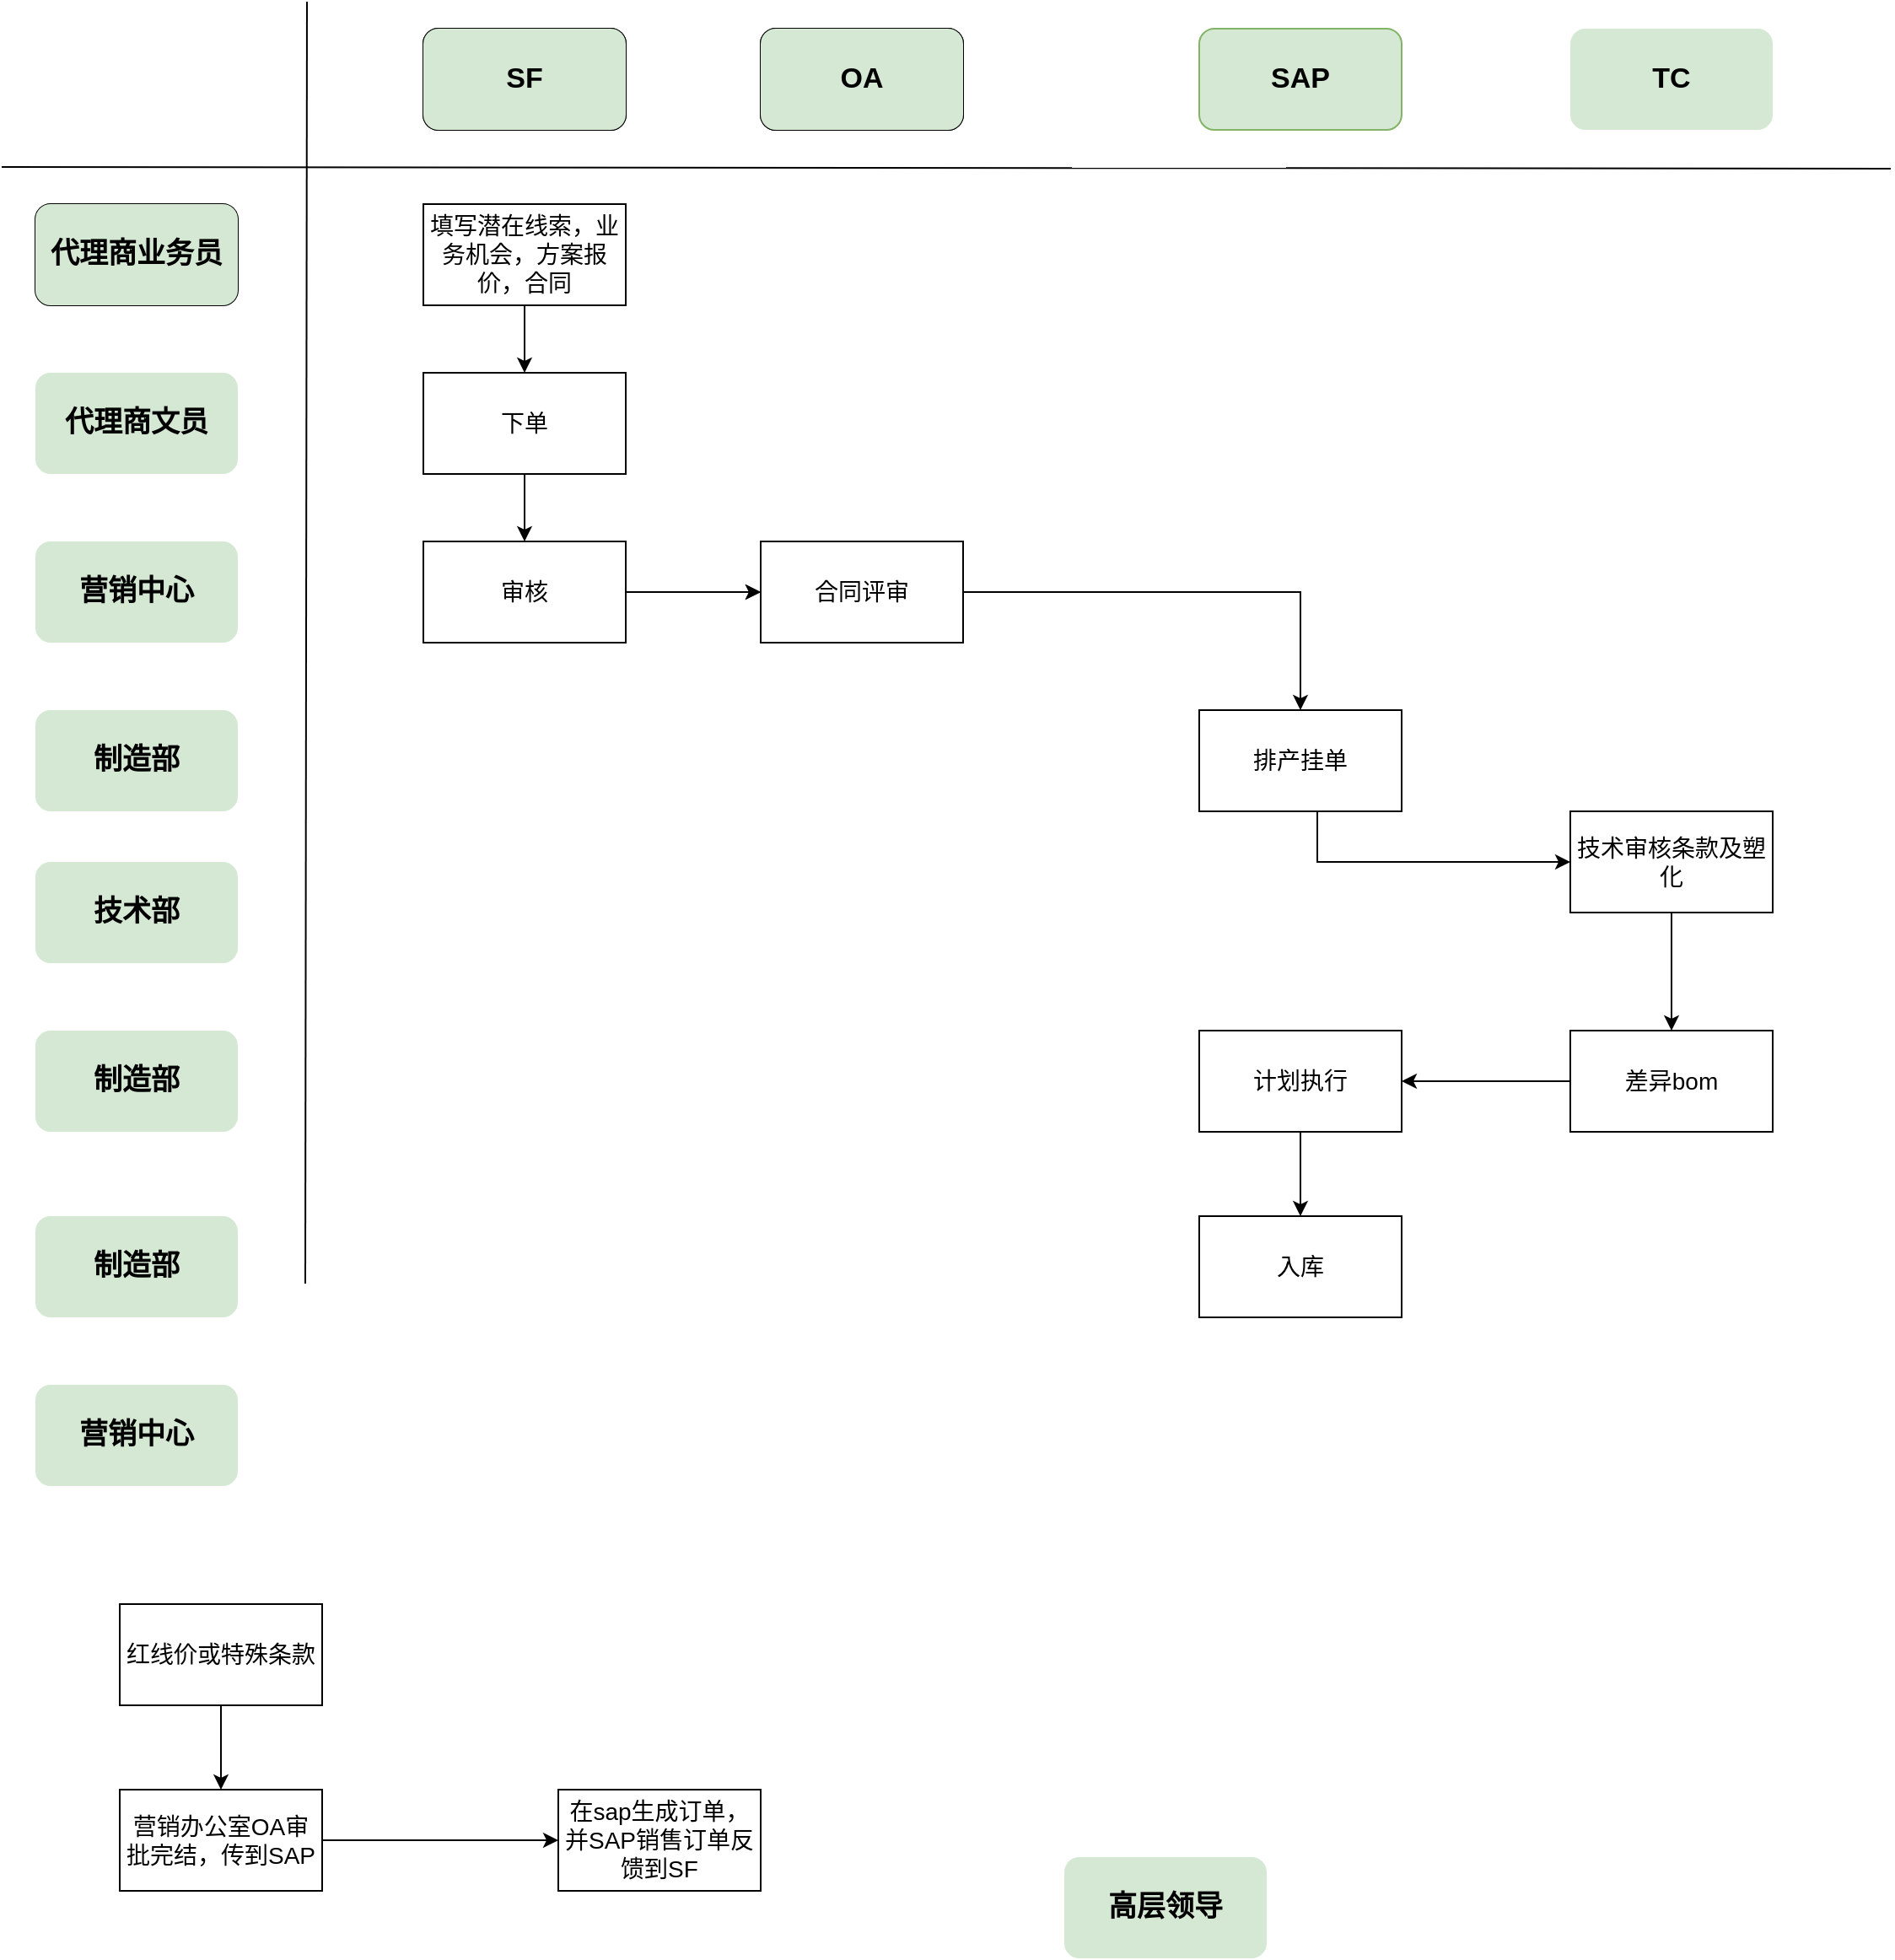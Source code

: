 <mxfile version="14.6.1" type="github">
  <diagram id="KoMFrAyxFCFRoVh_BOyE" name="Page-1">
    <mxGraphModel dx="1883" dy="1183" grid="1" gridSize="10" guides="1" tooltips="1" connect="1" arrows="1" fold="1" page="0" pageScale="1" pageWidth="827" pageHeight="1169" math="0" shadow="0">
      <root>
        <mxCell id="0" />
        <mxCell id="1" parent="0" />
        <mxCell id="3frUoIERfnBwtW1OnRKV-5" value="" style="endArrow=none;html=1;" parent="1" edge="1">
          <mxGeometry width="50" height="50" relative="1" as="geometry">
            <mxPoint x="-110" y="88" as="sourcePoint" />
            <mxPoint x="1010" y="89" as="targetPoint" />
          </mxGeometry>
        </mxCell>
        <mxCell id="3frUoIERfnBwtW1OnRKV-6" value="SF" style="rounded=1;whiteSpace=wrap;html=1;fontSize=17;fontStyle=1" parent="1" vertex="1">
          <mxGeometry x="140" y="6" width="120" height="60" as="geometry" />
        </mxCell>
        <mxCell id="3frUoIERfnBwtW1OnRKV-7" value="OA" style="rounded=1;whiteSpace=wrap;html=1;fontSize=17;fontStyle=1" parent="1" vertex="1">
          <mxGeometry x="340" y="6" width="120" height="60" as="geometry" />
        </mxCell>
        <mxCell id="3frUoIERfnBwtW1OnRKV-8" value="SAP" style="rounded=1;whiteSpace=wrap;html=1;fillColor=#d5e8d4;strokeColor=#82b366;fontSize=17;fontStyle=1" parent="1" vertex="1">
          <mxGeometry x="600" y="6" width="120" height="60" as="geometry" />
        </mxCell>
        <mxCell id="3frUoIERfnBwtW1OnRKV-10" value="" style="endArrow=none;html=1;" parent="1" edge="1">
          <mxGeometry width="50" height="50" relative="1" as="geometry">
            <mxPoint x="70" y="750" as="sourcePoint" />
            <mxPoint x="71" y="-10" as="targetPoint" />
          </mxGeometry>
        </mxCell>
        <mxCell id="3frUoIERfnBwtW1OnRKV-11" value="代理商业务员" style="rounded=1;whiteSpace=wrap;html=1;fontSize=17;fontStyle=1" parent="1" vertex="1">
          <mxGeometry x="-90" y="110" width="120" height="60" as="geometry" />
        </mxCell>
        <mxCell id="1v-ZqOwpjgkjk78gl3Ua-43" value="" style="edgeStyle=orthogonalEdgeStyle;rounded=0;orthogonalLoop=1;jettySize=auto;html=1;entryX=0.5;entryY=0;entryDx=0;entryDy=0;fontSize=14;" edge="1" parent="1" source="3frUoIERfnBwtW1OnRKV-12" target="1v-ZqOwpjgkjk78gl3Ua-1">
          <mxGeometry relative="1" as="geometry">
            <mxPoint x="460.059" y="180" as="targetPoint" />
          </mxGeometry>
        </mxCell>
        <mxCell id="3frUoIERfnBwtW1OnRKV-12" value="填写潜在线索，业务机会，方案报价，合同" style="rounded=0;whiteSpace=wrap;html=1;fontSize=14;" parent="1" vertex="1">
          <mxGeometry x="140" y="110" width="120" height="60" as="geometry" />
        </mxCell>
        <mxCell id="1v-ZqOwpjgkjk78gl3Ua-44" value="" style="edgeStyle=orthogonalEdgeStyle;rounded=0;orthogonalLoop=1;jettySize=auto;html=1;fontSize=14;" edge="1" parent="1" source="1v-ZqOwpjgkjk78gl3Ua-1" target="1v-ZqOwpjgkjk78gl3Ua-5">
          <mxGeometry relative="1" as="geometry" />
        </mxCell>
        <mxCell id="1v-ZqOwpjgkjk78gl3Ua-1" value="下单" style="rounded=0;whiteSpace=wrap;html=1;fontSize=14;" vertex="1" parent="1">
          <mxGeometry x="140" y="210" width="120" height="60" as="geometry" />
        </mxCell>
        <mxCell id="1v-ZqOwpjgkjk78gl3Ua-2" value="营销中心" style="rounded=1;whiteSpace=wrap;html=1;fillColor=#d5e8d4;strokeColor=none;fontSize=17;fontStyle=1" vertex="1" parent="1">
          <mxGeometry x="-90" y="310" width="120" height="60" as="geometry" />
        </mxCell>
        <mxCell id="1v-ZqOwpjgkjk78gl3Ua-3" value="技术部" style="rounded=1;whiteSpace=wrap;html=1;fillColor=#d5e8d4;strokeColor=none;fontSize=17;fontStyle=1" vertex="1" parent="1">
          <mxGeometry x="-90" y="500" width="120" height="60" as="geometry" />
        </mxCell>
        <mxCell id="1v-ZqOwpjgkjk78gl3Ua-4" value="代理商文员" style="rounded=1;whiteSpace=wrap;html=1;fillColor=#d5e8d4;strokeColor=none;fontSize=17;fontStyle=1" vertex="1" parent="1">
          <mxGeometry x="-90" y="210" width="120" height="60" as="geometry" />
        </mxCell>
        <mxCell id="1v-ZqOwpjgkjk78gl3Ua-9" value="" style="edgeStyle=orthogonalEdgeStyle;rounded=0;orthogonalLoop=1;jettySize=auto;html=1;fontSize=14;" edge="1" parent="1" source="1v-ZqOwpjgkjk78gl3Ua-5" target="1v-ZqOwpjgkjk78gl3Ua-8">
          <mxGeometry relative="1" as="geometry" />
        </mxCell>
        <mxCell id="1v-ZqOwpjgkjk78gl3Ua-23" value="" style="edgeStyle=orthogonalEdgeStyle;rounded=0;orthogonalLoop=1;jettySize=auto;html=1;fontSize=14;" edge="1" parent="1" source="1v-ZqOwpjgkjk78gl3Ua-5" target="1v-ZqOwpjgkjk78gl3Ua-8">
          <mxGeometry relative="1" as="geometry" />
        </mxCell>
        <mxCell id="1v-ZqOwpjgkjk78gl3Ua-5" value="审核" style="rounded=0;whiteSpace=wrap;html=1;fontSize=14;" vertex="1" parent="1">
          <mxGeometry x="140" y="310" width="120" height="60" as="geometry" />
        </mxCell>
        <mxCell id="1v-ZqOwpjgkjk78gl3Ua-50" value="" style="edgeStyle=orthogonalEdgeStyle;rounded=0;orthogonalLoop=1;jettySize=auto;html=1;fontSize=14;entryX=0.5;entryY=0;entryDx=0;entryDy=0;" edge="1" parent="1" source="1v-ZqOwpjgkjk78gl3Ua-8" target="1v-ZqOwpjgkjk78gl3Ua-16">
          <mxGeometry relative="1" as="geometry" />
        </mxCell>
        <mxCell id="1v-ZqOwpjgkjk78gl3Ua-8" value="合同评审" style="rounded=0;whiteSpace=wrap;html=1;fontSize=14;" vertex="1" parent="1">
          <mxGeometry x="340" y="310" width="120" height="60" as="geometry" />
        </mxCell>
        <mxCell id="1v-ZqOwpjgkjk78gl3Ua-11" value="制造部" style="rounded=1;whiteSpace=wrap;html=1;fillColor=#d5e8d4;strokeColor=none;fontSize=17;fontStyle=1" vertex="1" parent="1">
          <mxGeometry x="-90" y="410" width="120" height="60" as="geometry" />
        </mxCell>
        <mxCell id="1v-ZqOwpjgkjk78gl3Ua-12" value="高层领导" style="rounded=1;whiteSpace=wrap;html=1;fillColor=#d5e8d4;strokeColor=none;fontSize=17;fontStyle=1" vertex="1" parent="1">
          <mxGeometry x="520" y="1090" width="120" height="60" as="geometry" />
        </mxCell>
        <mxCell id="1v-ZqOwpjgkjk78gl3Ua-54" value="" style="edgeStyle=orthogonalEdgeStyle;rounded=0;orthogonalLoop=1;jettySize=auto;html=1;fontSize=14;" edge="1" parent="1" source="1v-ZqOwpjgkjk78gl3Ua-13" target="1v-ZqOwpjgkjk78gl3Ua-53">
          <mxGeometry relative="1" as="geometry" />
        </mxCell>
        <mxCell id="1v-ZqOwpjgkjk78gl3Ua-13" value="技术审核条款及塑化" style="rounded=0;whiteSpace=wrap;html=1;fontSize=14;" vertex="1" parent="1">
          <mxGeometry x="820" y="470" width="120" height="60" as="geometry" />
        </mxCell>
        <mxCell id="1v-ZqOwpjgkjk78gl3Ua-52" value="" style="edgeStyle=orthogonalEdgeStyle;rounded=0;orthogonalLoop=1;jettySize=auto;html=1;fontSize=14;entryX=0;entryY=0.5;entryDx=0;entryDy=0;" edge="1" parent="1" source="1v-ZqOwpjgkjk78gl3Ua-16" target="1v-ZqOwpjgkjk78gl3Ua-13">
          <mxGeometry relative="1" as="geometry">
            <mxPoint x="810" y="510" as="targetPoint" />
            <Array as="points">
              <mxPoint x="670" y="500" />
            </Array>
          </mxGeometry>
        </mxCell>
        <mxCell id="1v-ZqOwpjgkjk78gl3Ua-16" value="排产挂单" style="rounded=0;whiteSpace=wrap;html=1;fontSize=14;" vertex="1" parent="1">
          <mxGeometry x="600" y="410" width="120" height="60" as="geometry" />
        </mxCell>
        <mxCell id="1v-ZqOwpjgkjk78gl3Ua-26" value="" style="edgeStyle=orthogonalEdgeStyle;rounded=0;orthogonalLoop=1;jettySize=auto;html=1;fontSize=14;" edge="1" parent="1" source="1v-ZqOwpjgkjk78gl3Ua-18" target="1v-ZqOwpjgkjk78gl3Ua-25">
          <mxGeometry relative="1" as="geometry" />
        </mxCell>
        <mxCell id="1v-ZqOwpjgkjk78gl3Ua-27" value="&lt;br style=&quot;font-size: 14px;&quot;&gt;" style="edgeLabel;html=1;align=center;verticalAlign=middle;resizable=0;points=[];fontSize=14;" vertex="1" connectable="0" parent="1v-ZqOwpjgkjk78gl3Ua-26">
          <mxGeometry x="-0.484" y="1" relative="1" as="geometry">
            <mxPoint x="-1" as="offset" />
          </mxGeometry>
        </mxCell>
        <mxCell id="1v-ZqOwpjgkjk78gl3Ua-18" value="红线价或特殊条款" style="rounded=0;whiteSpace=wrap;html=1;fontSize=14;" vertex="1" parent="1">
          <mxGeometry x="-40" y="940" width="120" height="60" as="geometry" />
        </mxCell>
        <mxCell id="1v-ZqOwpjgkjk78gl3Ua-29" value="" style="edgeStyle=orthogonalEdgeStyle;rounded=0;orthogonalLoop=1;jettySize=auto;html=1;fontSize=14;" edge="1" parent="1" source="1v-ZqOwpjgkjk78gl3Ua-25" target="1v-ZqOwpjgkjk78gl3Ua-28">
          <mxGeometry relative="1" as="geometry" />
        </mxCell>
        <mxCell id="1v-ZqOwpjgkjk78gl3Ua-25" value="营销办公室OA审批完结，传到SAP" style="rounded=0;whiteSpace=wrap;html=1;fontSize=14;" vertex="1" parent="1">
          <mxGeometry x="-40" y="1050" width="120" height="60" as="geometry" />
        </mxCell>
        <mxCell id="1v-ZqOwpjgkjk78gl3Ua-28" value="在sap生成订单，并SAP销售订单反馈到SF" style="rounded=0;whiteSpace=wrap;html=1;fontSize=14;" vertex="1" parent="1">
          <mxGeometry x="220" y="1050" width="120" height="60" as="geometry" />
        </mxCell>
        <mxCell id="1v-ZqOwpjgkjk78gl3Ua-35" value="SF" style="rounded=1;whiteSpace=wrap;html=1;fontSize=17;fontStyle=1" vertex="1" parent="1">
          <mxGeometry x="140" y="6" width="120" height="60" as="geometry" />
        </mxCell>
        <mxCell id="1v-ZqOwpjgkjk78gl3Ua-36" value="OA" style="rounded=1;whiteSpace=wrap;html=1;fontSize=17;fontStyle=1" vertex="1" parent="1">
          <mxGeometry x="340" y="6" width="120" height="60" as="geometry" />
        </mxCell>
        <mxCell id="1v-ZqOwpjgkjk78gl3Ua-38" value="SF" style="rounded=1;whiteSpace=wrap;html=1;fillColor=#d5e8d4;strokeColor=none;fontSize=17;fontStyle=1" vertex="1" parent="1">
          <mxGeometry x="140" y="6" width="120" height="60" as="geometry" />
        </mxCell>
        <mxCell id="1v-ZqOwpjgkjk78gl3Ua-39" value="OA" style="rounded=1;whiteSpace=wrap;html=1;fillColor=#d5e8d4;strokeColor=none;fontSize=17;fontStyle=1" vertex="1" parent="1">
          <mxGeometry x="340" y="6" width="120" height="60" as="geometry" />
        </mxCell>
        <mxCell id="1v-ZqOwpjgkjk78gl3Ua-40" value="TC" style="rounded=1;whiteSpace=wrap;html=1;fillColor=#d5e8d4;strokeColor=none;fontSize=17;fontStyle=1" vertex="1" parent="1">
          <mxGeometry x="820" y="6" width="120" height="60" as="geometry" />
        </mxCell>
        <mxCell id="1v-ZqOwpjgkjk78gl3Ua-41" value="代理商业务员" style="rounded=1;whiteSpace=wrap;html=1;fillColor=#d5e8d4;strokeColor=none;fontSize=17;fontStyle=1" vertex="1" parent="1">
          <mxGeometry x="-90" y="110" width="120" height="60" as="geometry" />
        </mxCell>
        <mxCell id="1v-ZqOwpjgkjk78gl3Ua-47" value="营销中心" style="rounded=1;whiteSpace=wrap;html=1;fillColor=#d5e8d4;strokeColor=none;fontSize=17;fontStyle=1" vertex="1" parent="1">
          <mxGeometry x="-90" y="810" width="120" height="60" as="geometry" />
        </mxCell>
        <mxCell id="1v-ZqOwpjgkjk78gl3Ua-57" value="" style="edgeStyle=orthogonalEdgeStyle;rounded=0;orthogonalLoop=1;jettySize=auto;html=1;fontSize=14;" edge="1" parent="1" source="1v-ZqOwpjgkjk78gl3Ua-53" target="1v-ZqOwpjgkjk78gl3Ua-56">
          <mxGeometry relative="1" as="geometry" />
        </mxCell>
        <mxCell id="1v-ZqOwpjgkjk78gl3Ua-53" value="差异bom" style="rounded=0;whiteSpace=wrap;html=1;fontSize=14;" vertex="1" parent="1">
          <mxGeometry x="820" y="600" width="120" height="60" as="geometry" />
        </mxCell>
        <mxCell id="1v-ZqOwpjgkjk78gl3Ua-55" value="制造部" style="rounded=1;whiteSpace=wrap;html=1;fillColor=#d5e8d4;strokeColor=none;fontSize=17;fontStyle=1" vertex="1" parent="1">
          <mxGeometry x="-90" y="600" width="120" height="60" as="geometry" />
        </mxCell>
        <mxCell id="1v-ZqOwpjgkjk78gl3Ua-59" value="" style="edgeStyle=orthogonalEdgeStyle;rounded=0;orthogonalLoop=1;jettySize=auto;html=1;fontSize=14;" edge="1" parent="1" source="1v-ZqOwpjgkjk78gl3Ua-56" target="1v-ZqOwpjgkjk78gl3Ua-58">
          <mxGeometry relative="1" as="geometry" />
        </mxCell>
        <mxCell id="1v-ZqOwpjgkjk78gl3Ua-56" value="计划执行" style="rounded=0;whiteSpace=wrap;html=1;fontSize=14;" vertex="1" parent="1">
          <mxGeometry x="600" y="600" width="120" height="60" as="geometry" />
        </mxCell>
        <mxCell id="1v-ZqOwpjgkjk78gl3Ua-58" value="入库" style="rounded=0;whiteSpace=wrap;html=1;fontSize=14;" vertex="1" parent="1">
          <mxGeometry x="600" y="710" width="120" height="60" as="geometry" />
        </mxCell>
        <mxCell id="1v-ZqOwpjgkjk78gl3Ua-60" value="制造部" style="rounded=1;whiteSpace=wrap;html=1;fillColor=#d5e8d4;strokeColor=none;fontSize=17;fontStyle=1" vertex="1" parent="1">
          <mxGeometry x="-90" y="710" width="120" height="60" as="geometry" />
        </mxCell>
      </root>
    </mxGraphModel>
  </diagram>
</mxfile>
